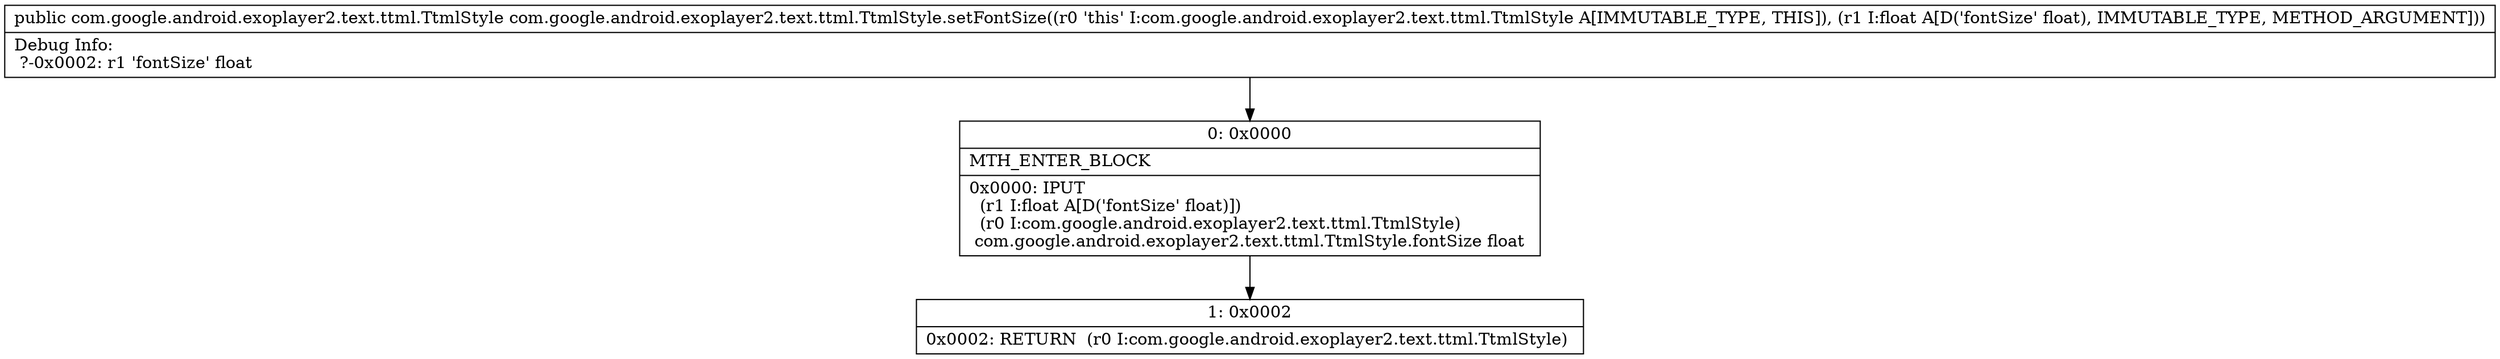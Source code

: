 digraph "CFG forcom.google.android.exoplayer2.text.ttml.TtmlStyle.setFontSize(F)Lcom\/google\/android\/exoplayer2\/text\/ttml\/TtmlStyle;" {
Node_0 [shape=record,label="{0\:\ 0x0000|MTH_ENTER_BLOCK\l|0x0000: IPUT  \l  (r1 I:float A[D('fontSize' float)])\l  (r0 I:com.google.android.exoplayer2.text.ttml.TtmlStyle)\l com.google.android.exoplayer2.text.ttml.TtmlStyle.fontSize float \l}"];
Node_1 [shape=record,label="{1\:\ 0x0002|0x0002: RETURN  (r0 I:com.google.android.exoplayer2.text.ttml.TtmlStyle) \l}"];
MethodNode[shape=record,label="{public com.google.android.exoplayer2.text.ttml.TtmlStyle com.google.android.exoplayer2.text.ttml.TtmlStyle.setFontSize((r0 'this' I:com.google.android.exoplayer2.text.ttml.TtmlStyle A[IMMUTABLE_TYPE, THIS]), (r1 I:float A[D('fontSize' float), IMMUTABLE_TYPE, METHOD_ARGUMENT]))  | Debug Info:\l  ?\-0x0002: r1 'fontSize' float\l}"];
MethodNode -> Node_0;
Node_0 -> Node_1;
}

